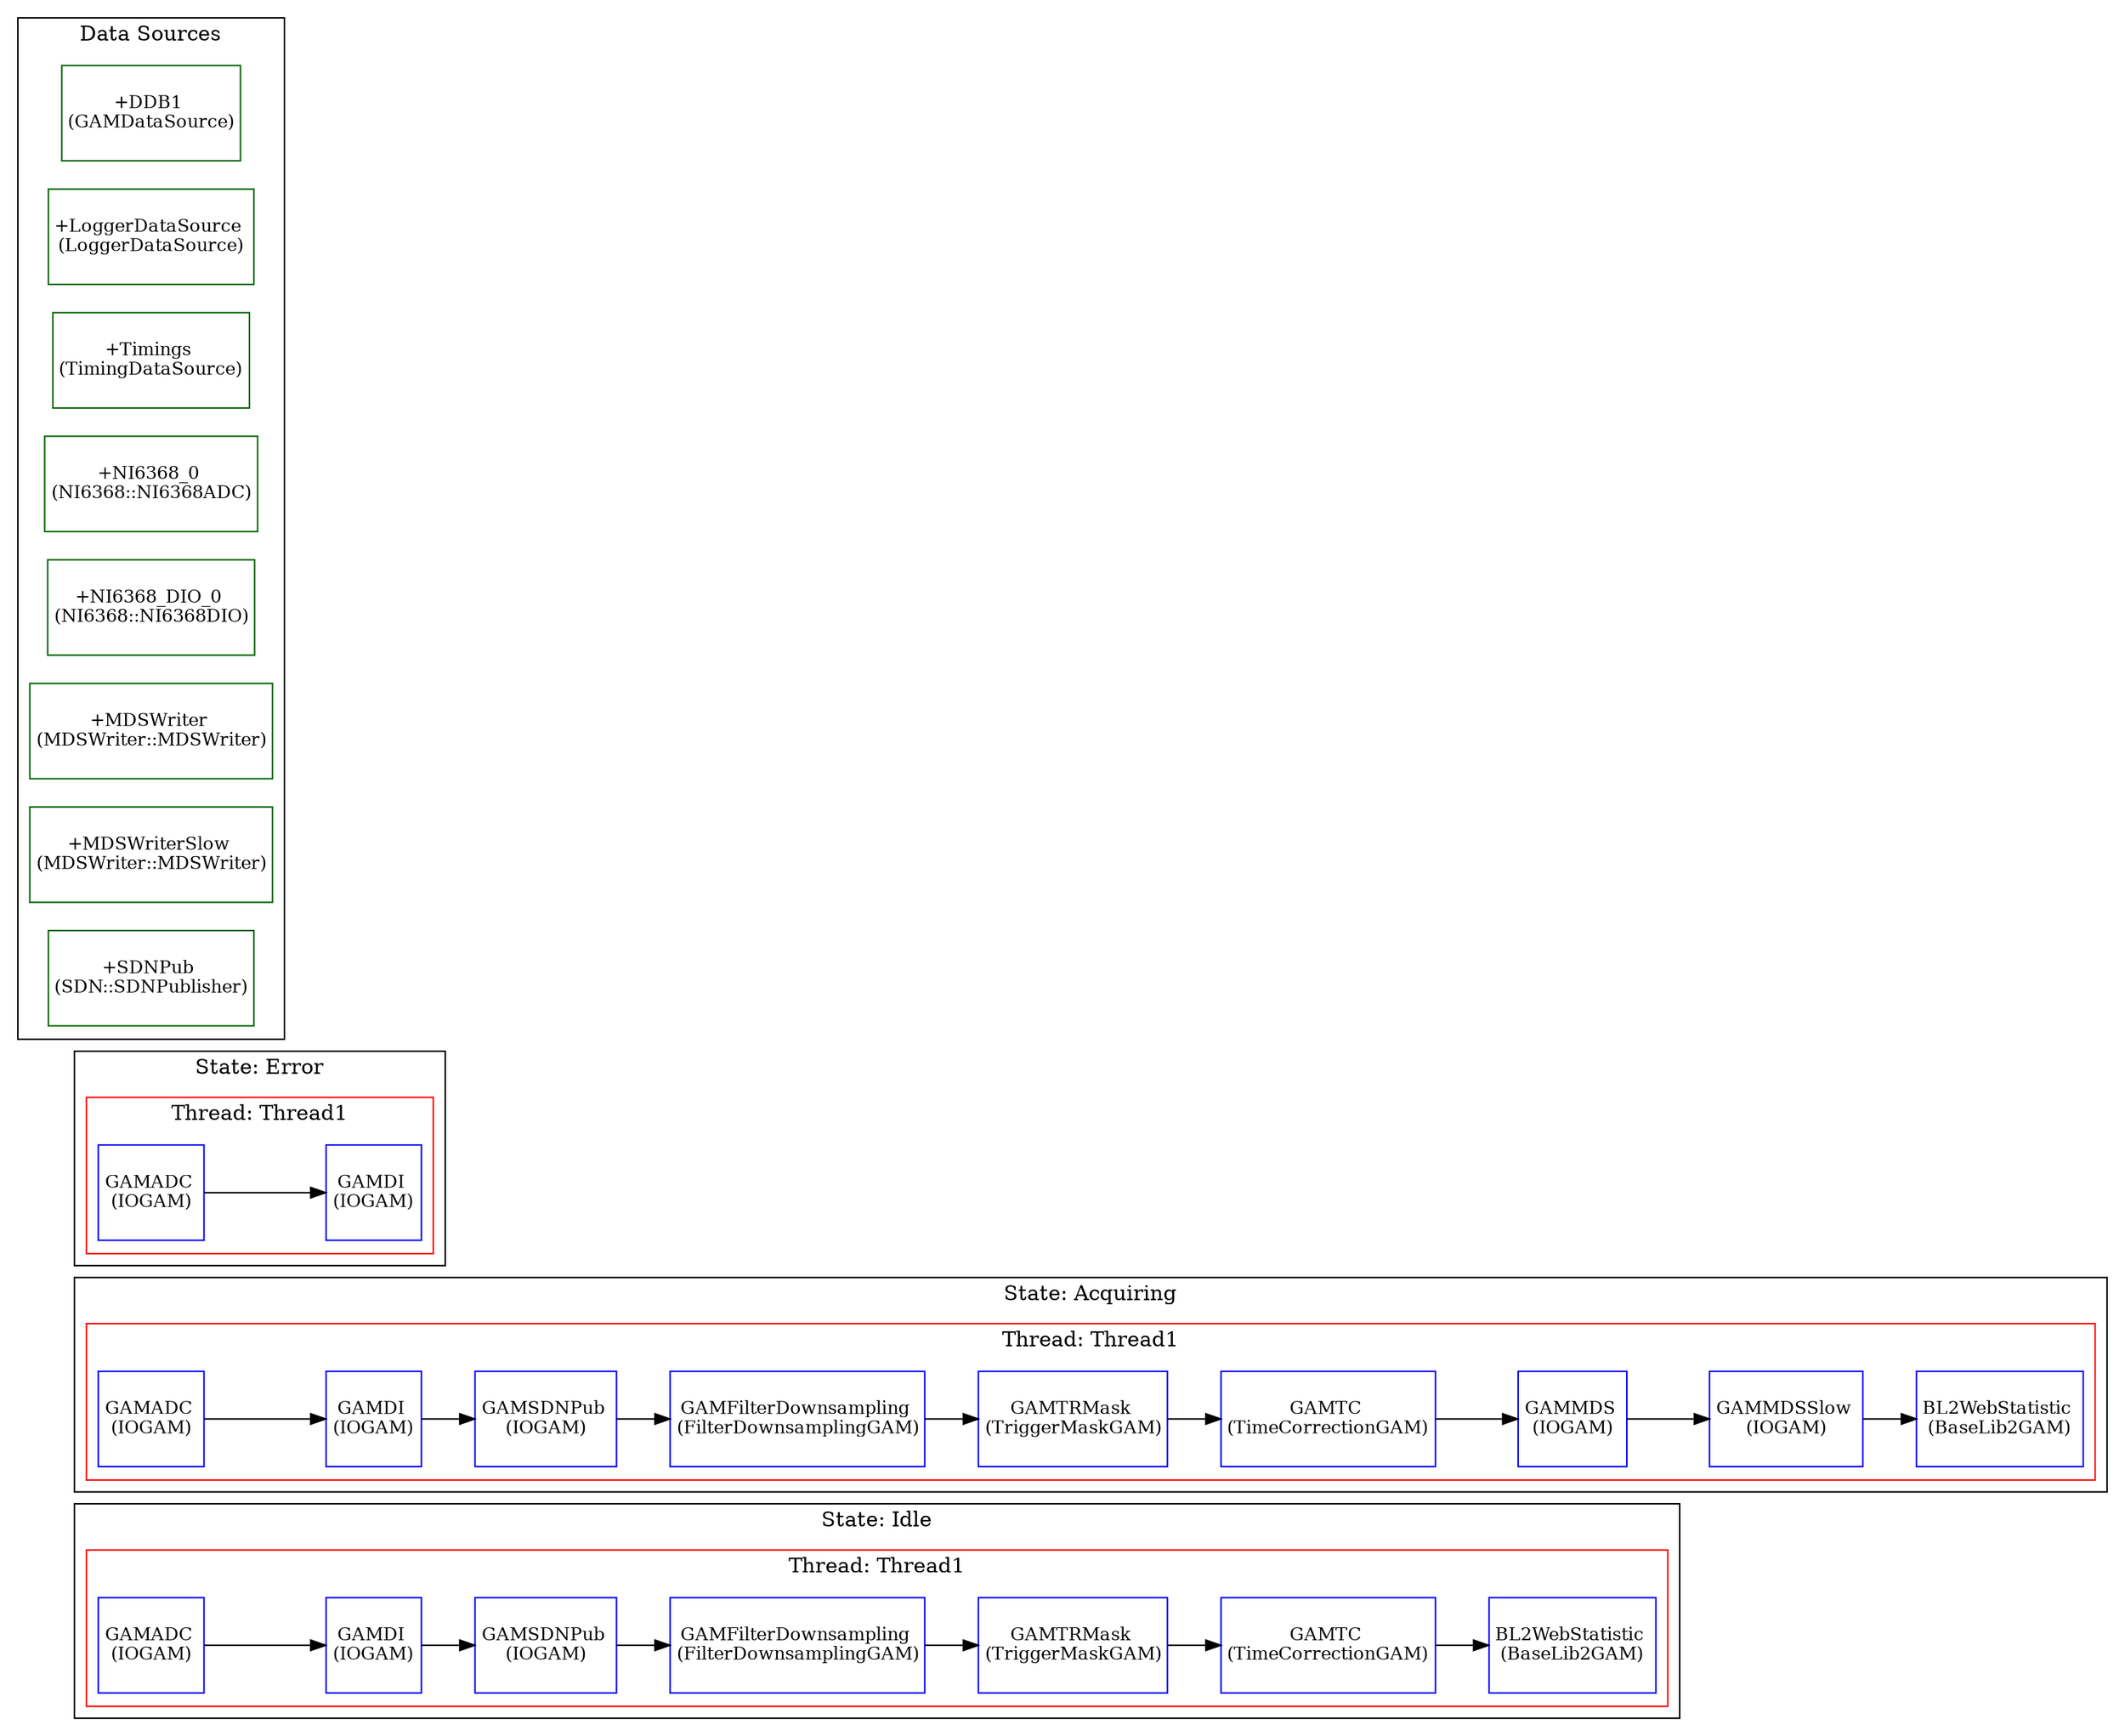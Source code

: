 digraph G {
rankdir=LR
concentrate=true
"Idle.Thread1.GAMADC" [margin=0, shape=record, style=filled, fillcolor=white, color=blue,label=<<TABLE border="0" cellborder="0"><TR><TD width="60" height="60"><font point-size="12">GAMADC <BR/>(IOGAM)</font></TD></TR></TABLE>>]
"Idle.Thread1.GAMDI" [margin=0, shape=record, style=filled, fillcolor=white, color=blue,label=<<TABLE border="0" cellborder="0"><TR><TD width="60" height="60"><font point-size="12">GAMDI <BR/>(IOGAM)</font></TD></TR></TABLE>>]
"Idle.Thread1.GAMSDNPub" [margin=0, shape=record, style=filled, fillcolor=white, color=blue,label=<<TABLE border="0" cellborder="0"><TR><TD width="60" height="60"><font point-size="12">GAMSDNPub <BR/>(IOGAM)</font></TD></TR></TABLE>>]
"Idle.Thread1.GAMFilterDownsampling" [margin=0, shape=record, style=filled, fillcolor=white, color=blue,label=<<TABLE border="0" cellborder="0"><TR><TD width="60" height="60"><font point-size="12">GAMFilterDownsampling <BR/>(FilterDownsamplingGAM)</font></TD></TR></TABLE>>]
"Idle.Thread1.GAMTRMask" [margin=0, shape=record, style=filled, fillcolor=white, color=blue,label=<<TABLE border="0" cellborder="0"><TR><TD width="60" height="60"><font point-size="12">GAMTRMask <BR/>(TriggerMaskGAM)</font></TD></TR></TABLE>>]
"Idle.Thread1.GAMTC" [margin=0, shape=record, style=filled, fillcolor=white, color=blue,label=<<TABLE border="0" cellborder="0"><TR><TD width="60" height="60"><font point-size="12">GAMTC <BR/>(TimeCorrectionGAM)</font></TD></TR></TABLE>>]
"Idle.Thread1.BL2WebStatistic" [margin=0, shape=record, style=filled, fillcolor=white, color=blue,label=<<TABLE border="0" cellborder="0"><TR><TD width="60" height="60"><font point-size="12">BL2WebStatistic <BR/>(BaseLib2GAM)</font></TD></TR></TABLE>>]
"Acquiring.Thread1.GAMADC" [margin=0, shape=record, style=filled, fillcolor=white, color=blue,label=<<TABLE border="0" cellborder="0"><TR><TD width="60" height="60"><font point-size="12">GAMADC <BR/>(IOGAM)</font></TD></TR></TABLE>>]
"Acquiring.Thread1.GAMDI" [margin=0, shape=record, style=filled, fillcolor=white, color=blue,label=<<TABLE border="0" cellborder="0"><TR><TD width="60" height="60"><font point-size="12">GAMDI <BR/>(IOGAM)</font></TD></TR></TABLE>>]
"Acquiring.Thread1.GAMSDNPub" [margin=0, shape=record, style=filled, fillcolor=white, color=blue,label=<<TABLE border="0" cellborder="0"><TR><TD width="60" height="60"><font point-size="12">GAMSDNPub <BR/>(IOGAM)</font></TD></TR></TABLE>>]
"Acquiring.Thread1.GAMFilterDownsampling" [margin=0, shape=record, style=filled, fillcolor=white, color=blue,label=<<TABLE border="0" cellborder="0"><TR><TD width="60" height="60"><font point-size="12">GAMFilterDownsampling <BR/>(FilterDownsamplingGAM)</font></TD></TR></TABLE>>]
"Acquiring.Thread1.GAMTRMask" [margin=0, shape=record, style=filled, fillcolor=white, color=blue,label=<<TABLE border="0" cellborder="0"><TR><TD width="60" height="60"><font point-size="12">GAMTRMask <BR/>(TriggerMaskGAM)</font></TD></TR></TABLE>>]
"Acquiring.Thread1.GAMTC" [margin=0, shape=record, style=filled, fillcolor=white, color=blue,label=<<TABLE border="0" cellborder="0"><TR><TD width="60" height="60"><font point-size="12">GAMTC <BR/>(TimeCorrectionGAM)</font></TD></TR></TABLE>>]
"Acquiring.Thread1.GAMMDS" [margin=0, shape=record, style=filled, fillcolor=white, color=blue,label=<<TABLE border="0" cellborder="0"><TR><TD width="60" height="60"><font point-size="12">GAMMDS <BR/>(IOGAM)</font></TD></TR></TABLE>>]
"Acquiring.Thread1.GAMMDSSlow" [margin=0, shape=record, style=filled, fillcolor=white, color=blue,label=<<TABLE border="0" cellborder="0"><TR><TD width="60" height="60"><font point-size="12">GAMMDSSlow <BR/>(IOGAM)</font></TD></TR></TABLE>>]
"Acquiring.Thread1.BL2WebStatistic" [margin=0, shape=record, style=filled, fillcolor=white, color=blue,label=<<TABLE border="0" cellborder="0"><TR><TD width="60" height="60"><font point-size="12">BL2WebStatistic <BR/>(BaseLib2GAM)</font></TD></TR></TABLE>>]
"Error.Thread1.GAMADC" [margin=0, shape=record, style=filled, fillcolor=white, color=blue,label=<<TABLE border="0" cellborder="0"><TR><TD width="60" height="60"><font point-size="12">GAMADC <BR/>(IOGAM)</font></TD></TR></TABLE>>]
"Error.Thread1.GAMDI" [margin=0, shape=record, style=filled, fillcolor=white, color=blue,label=<<TABLE border="0" cellborder="0"><TR><TD width="60" height="60"><font point-size="12">GAMDI <BR/>(IOGAM)</font></TD></TR></TABLE>>]
subgraph cluster_Idle {
label = "State: Idle"
subgraph cluster_Idle_Thread1 {
label = "Thread: Thread1"
color= "red"
"Idle.Thread1.GAMADC"->"Idle.Thread1.GAMDI"->"Idle.Thread1.GAMSDNPub"->"Idle.Thread1.GAMFilterDownsampling"->"Idle.Thread1.GAMTRMask"->"Idle.Thread1.GAMTC"->"Idle.Thread1.BL2WebStatistic"
}
}
subgraph cluster_Acquiring {
label = "State: Acquiring"
subgraph cluster_Acquiring_Thread1 {
label = "Thread: Thread1"
color= "red"
"Acquiring.Thread1.GAMADC"->"Acquiring.Thread1.GAMDI"->"Acquiring.Thread1.GAMSDNPub"->"Acquiring.Thread1.GAMFilterDownsampling"->"Acquiring.Thread1.GAMTRMask"->"Acquiring.Thread1.GAMTC"->"Acquiring.Thread1.GAMMDS"->"Acquiring.Thread1.GAMMDSSlow"->"Acquiring.Thread1.BL2WebStatistic"
}
}
subgraph cluster_Error {
label = "State: Error"
subgraph cluster_Error_Thread1 {
label = "Thread: Thread1"
color= "red"
"Error.Thread1.GAMADC"->"Error.Thread1.GAMDI"
}
}
subgraph cluster_DataSources {
label = "Data Sources"
"+DDB1" [margin=0, shape=record, style=filled, fillcolor=white, color=darkgreen,label=<<TABLE border="0" cellborder="0"><TR><TD width="60" height="60"><font point-size="12">+DDB1 <BR/>(GAMDataSource)</font></TD></TR></TABLE>>]
"+LoggerDataSource" [margin=0, shape=record, style=filled, fillcolor=white, color=darkgreen,label=<<TABLE border="0" cellborder="0"><TR><TD width="60" height="60"><font point-size="12">+LoggerDataSource <BR/>(LoggerDataSource)</font></TD></TR></TABLE>>]
"+Timings" [margin=0, shape=record, style=filled, fillcolor=white, color=darkgreen,label=<<TABLE border="0" cellborder="0"><TR><TD width="60" height="60"><font point-size="12">+Timings <BR/>(TimingDataSource)</font></TD></TR></TABLE>>]
"+NI6368_0" [margin=0, shape=record, style=filled, fillcolor=white, color=darkgreen,label=<<TABLE border="0" cellborder="0"><TR><TD width="60" height="60"><font point-size="12">+NI6368_0 <BR/>(NI6368::NI6368ADC)</font></TD></TR></TABLE>>]
"+NI6368_DIO_0" [margin=0, shape=record, style=filled, fillcolor=white, color=darkgreen,label=<<TABLE border="0" cellborder="0"><TR><TD width="60" height="60"><font point-size="12">+NI6368_DIO_0 <BR/>(NI6368::NI6368DIO)</font></TD></TR></TABLE>>]
"+MDSWriter" [margin=0, shape=record, style=filled, fillcolor=white, color=darkgreen,label=<<TABLE border="0" cellborder="0"><TR><TD width="60" height="60"><font point-size="12">+MDSWriter <BR/>(MDSWriter::MDSWriter)</font></TD></TR></TABLE>>]
"+MDSWriterSlow" [margin=0, shape=record, style=filled, fillcolor=white, color=darkgreen,label=<<TABLE border="0" cellborder="0"><TR><TD width="60" height="60"><font point-size="12">+MDSWriterSlow <BR/>(MDSWriter::MDSWriter)</font></TD></TR></TABLE>>]
"+SDNPub" [margin=0, shape=record, style=filled, fillcolor=white, color=darkgreen,label=<<TABLE border="0" cellborder="0"><TR><TD width="60" height="60"><font point-size="12">+SDNPub <BR/>(SDN::SDNPublisher)</font></TD></TR></TABLE>>]
}
}
